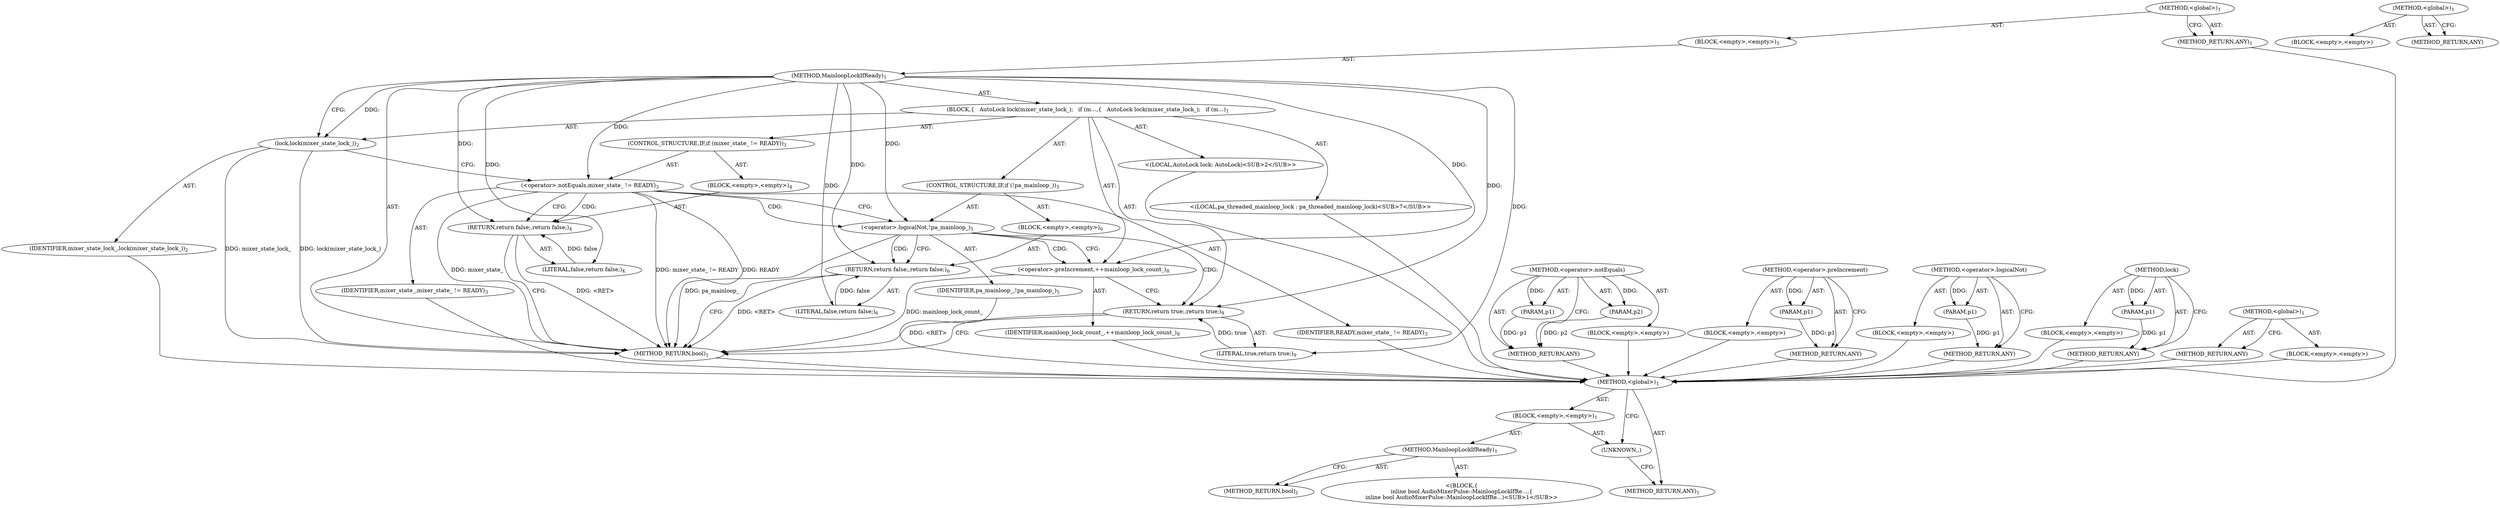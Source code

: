 digraph "&lt;global&gt;" {
vulnerable_6 [label=<(METHOD,&lt;global&gt;)<SUB>1</SUB>>];
vulnerable_7 [label=<(BLOCK,&lt;empty&gt;,&lt;empty&gt;)<SUB>1</SUB>>];
vulnerable_8 [label=<(METHOD,MainloopLockIfReady)<SUB>1</SUB>>];
vulnerable_9 [label=<(BLOCK,{
   AutoLock lock(mixer_state_lock_);
   if (m...,{
   AutoLock lock(mixer_state_lock_);
   if (m...)<SUB>1</SUB>>];
vulnerable_10 [label="<(LOCAL,AutoLock lock: AutoLock)<SUB>2</SUB>>"];
vulnerable_11 [label=<(lock,lock(mixer_state_lock_))<SUB>2</SUB>>];
vulnerable_12 [label=<(IDENTIFIER,mixer_state_lock_,lock(mixer_state_lock_))<SUB>2</SUB>>];
vulnerable_13 [label=<(CONTROL_STRUCTURE,IF,if (mixer_state_ != READY))<SUB>3</SUB>>];
vulnerable_14 [label=<(&lt;operator&gt;.notEquals,mixer_state_ != READY)<SUB>3</SUB>>];
vulnerable_15 [label=<(IDENTIFIER,mixer_state_,mixer_state_ != READY)<SUB>3</SUB>>];
vulnerable_16 [label=<(IDENTIFIER,READY,mixer_state_ != READY)<SUB>3</SUB>>];
vulnerable_17 [label=<(BLOCK,&lt;empty&gt;,&lt;empty&gt;)<SUB>4</SUB>>];
vulnerable_18 [label=<(RETURN,return false;,return false;)<SUB>4</SUB>>];
vulnerable_19 [label=<(LITERAL,false,return false;)<SUB>4</SUB>>];
vulnerable_20 [label=<(CONTROL_STRUCTURE,IF,if (!pa_mainloop_))<SUB>5</SUB>>];
vulnerable_21 [label=<(&lt;operator&gt;.logicalNot,!pa_mainloop_)<SUB>5</SUB>>];
vulnerable_22 [label=<(IDENTIFIER,pa_mainloop_,!pa_mainloop_)<SUB>5</SUB>>];
vulnerable_23 [label=<(BLOCK,&lt;empty&gt;,&lt;empty&gt;)<SUB>6</SUB>>];
vulnerable_24 [label=<(RETURN,return false;,return false;)<SUB>6</SUB>>];
vulnerable_25 [label=<(LITERAL,false,return false;)<SUB>6</SUB>>];
vulnerable_26 [label="<(LOCAL,pa_threaded_mainloop_lock : pa_threaded_mainloop_lock)<SUB>7</SUB>>"];
vulnerable_27 [label=<(&lt;operator&gt;.preIncrement,++mainloop_lock_count_)<SUB>8</SUB>>];
vulnerable_28 [label=<(IDENTIFIER,mainloop_lock_count_,++mainloop_lock_count_)<SUB>8</SUB>>];
vulnerable_29 [label=<(RETURN,return true;,return true;)<SUB>9</SUB>>];
vulnerable_30 [label=<(LITERAL,true,return true;)<SUB>9</SUB>>];
vulnerable_31 [label=<(METHOD_RETURN,bool)<SUB>1</SUB>>];
vulnerable_33 [label=<(METHOD_RETURN,ANY)<SUB>1</SUB>>];
vulnerable_56 [label=<(METHOD,&lt;operator&gt;.notEquals)>];
vulnerable_57 [label=<(PARAM,p1)>];
vulnerable_58 [label=<(PARAM,p2)>];
vulnerable_59 [label=<(BLOCK,&lt;empty&gt;,&lt;empty&gt;)>];
vulnerable_60 [label=<(METHOD_RETURN,ANY)>];
vulnerable_65 [label=<(METHOD,&lt;operator&gt;.preIncrement)>];
vulnerable_66 [label=<(PARAM,p1)>];
vulnerable_67 [label=<(BLOCK,&lt;empty&gt;,&lt;empty&gt;)>];
vulnerable_68 [label=<(METHOD_RETURN,ANY)>];
vulnerable_61 [label=<(METHOD,&lt;operator&gt;.logicalNot)>];
vulnerable_62 [label=<(PARAM,p1)>];
vulnerable_63 [label=<(BLOCK,&lt;empty&gt;,&lt;empty&gt;)>];
vulnerable_64 [label=<(METHOD_RETURN,ANY)>];
vulnerable_52 [label=<(METHOD,lock)>];
vulnerable_53 [label=<(PARAM,p1)>];
vulnerable_54 [label=<(BLOCK,&lt;empty&gt;,&lt;empty&gt;)>];
vulnerable_55 [label=<(METHOD_RETURN,ANY)>];
vulnerable_46 [label=<(METHOD,&lt;global&gt;)<SUB>1</SUB>>];
vulnerable_47 [label=<(BLOCK,&lt;empty&gt;,&lt;empty&gt;)>];
vulnerable_48 [label=<(METHOD_RETURN,ANY)>];
fixed_6 [label=<(METHOD,&lt;global&gt;)<SUB>1</SUB>>];
fixed_7 [label=<(BLOCK,&lt;empty&gt;,&lt;empty&gt;)<SUB>1</SUB>>];
fixed_8 [label=<(METHOD,MainloopLockIfReady)<SUB>1</SUB>>];
fixed_9 [label="<(BLOCK,{
inline bool AudioMixerPulse::MainloopLockIfRe...,{
inline bool AudioMixerPulse::MainloopLockIfRe...)<SUB>1</SUB>>"];
fixed_10 [label=<(METHOD_RETURN,bool)<SUB>1</SUB>>];
fixed_12 [label=<(UNKNOWN,,)>];
fixed_13 [label=<(METHOD_RETURN,ANY)<SUB>1</SUB>>];
fixed_22 [label=<(METHOD,&lt;global&gt;)<SUB>1</SUB>>];
fixed_23 [label=<(BLOCK,&lt;empty&gt;,&lt;empty&gt;)>];
fixed_24 [label=<(METHOD_RETURN,ANY)>];
vulnerable_6 -> vulnerable_7  [key=0, label="AST: "];
vulnerable_6 -> vulnerable_33  [key=0, label="AST: "];
vulnerable_6 -> vulnerable_33  [key=1, label="CFG: "];
vulnerable_7 -> vulnerable_8  [key=0, label="AST: "];
vulnerable_8 -> vulnerable_9  [key=0, label="AST: "];
vulnerable_8 -> vulnerable_31  [key=0, label="AST: "];
vulnerable_8 -> vulnerable_11  [key=0, label="CFG: "];
vulnerable_8 -> vulnerable_11  [key=1, label="DDG: "];
vulnerable_8 -> vulnerable_29  [key=0, label="DDG: "];
vulnerable_8 -> vulnerable_27  [key=0, label="DDG: "];
vulnerable_8 -> vulnerable_30  [key=0, label="DDG: "];
vulnerable_8 -> vulnerable_14  [key=0, label="DDG: "];
vulnerable_8 -> vulnerable_18  [key=0, label="DDG: "];
vulnerable_8 -> vulnerable_21  [key=0, label="DDG: "];
vulnerable_8 -> vulnerable_24  [key=0, label="DDG: "];
vulnerable_8 -> vulnerable_19  [key=0, label="DDG: "];
vulnerable_8 -> vulnerable_25  [key=0, label="DDG: "];
vulnerable_9 -> vulnerable_10  [key=0, label="AST: "];
vulnerable_9 -> vulnerable_11  [key=0, label="AST: "];
vulnerable_9 -> vulnerable_13  [key=0, label="AST: "];
vulnerable_9 -> vulnerable_20  [key=0, label="AST: "];
vulnerable_9 -> vulnerable_26  [key=0, label="AST: "];
vulnerable_9 -> vulnerable_27  [key=0, label="AST: "];
vulnerable_9 -> vulnerable_29  [key=0, label="AST: "];
vulnerable_10 -> fixed_6  [key=0];
vulnerable_11 -> vulnerable_12  [key=0, label="AST: "];
vulnerable_11 -> vulnerable_14  [key=0, label="CFG: "];
vulnerable_11 -> vulnerable_31  [key=0, label="DDG: lock(mixer_state_lock_)"];
vulnerable_11 -> vulnerable_31  [key=1, label="DDG: mixer_state_lock_"];
vulnerable_12 -> fixed_6  [key=0];
vulnerable_13 -> vulnerable_14  [key=0, label="AST: "];
vulnerable_13 -> vulnerable_17  [key=0, label="AST: "];
vulnerable_14 -> vulnerable_15  [key=0, label="AST: "];
vulnerable_14 -> vulnerable_16  [key=0, label="AST: "];
vulnerable_14 -> vulnerable_18  [key=0, label="CFG: "];
vulnerable_14 -> vulnerable_18  [key=1, label="CDG: "];
vulnerable_14 -> vulnerable_21  [key=0, label="CFG: "];
vulnerable_14 -> vulnerable_21  [key=1, label="CDG: "];
vulnerable_14 -> vulnerable_31  [key=0, label="DDG: mixer_state_"];
vulnerable_14 -> vulnerable_31  [key=1, label="DDG: mixer_state_ != READY"];
vulnerable_14 -> vulnerable_31  [key=2, label="DDG: READY"];
vulnerable_15 -> fixed_6  [key=0];
vulnerable_16 -> fixed_6  [key=0];
vulnerable_17 -> vulnerable_18  [key=0, label="AST: "];
vulnerable_18 -> vulnerable_19  [key=0, label="AST: "];
vulnerable_18 -> vulnerable_31  [key=0, label="CFG: "];
vulnerable_18 -> vulnerable_31  [key=1, label="DDG: &lt;RET&gt;"];
vulnerable_19 -> vulnerable_18  [key=0, label="DDG: false"];
vulnerable_20 -> vulnerable_21  [key=0, label="AST: "];
vulnerable_20 -> vulnerable_23  [key=0, label="AST: "];
vulnerable_21 -> vulnerable_22  [key=0, label="AST: "];
vulnerable_21 -> vulnerable_24  [key=0, label="CFG: "];
vulnerable_21 -> vulnerable_24  [key=1, label="CDG: "];
vulnerable_21 -> vulnerable_27  [key=0, label="CFG: "];
vulnerable_21 -> vulnerable_27  [key=1, label="CDG: "];
vulnerable_21 -> vulnerable_31  [key=0, label="DDG: pa_mainloop_"];
vulnerable_21 -> vulnerable_29  [key=0, label="CDG: "];
vulnerable_22 -> fixed_6  [key=0];
vulnerable_23 -> vulnerable_24  [key=0, label="AST: "];
vulnerable_24 -> vulnerable_25  [key=0, label="AST: "];
vulnerable_24 -> vulnerable_31  [key=0, label="CFG: "];
vulnerable_24 -> vulnerable_31  [key=1, label="DDG: &lt;RET&gt;"];
vulnerable_25 -> vulnerable_24  [key=0, label="DDG: false"];
vulnerable_26 -> fixed_6  [key=0];
vulnerable_27 -> vulnerable_28  [key=0, label="AST: "];
vulnerable_27 -> vulnerable_29  [key=0, label="CFG: "];
vulnerable_27 -> vulnerable_31  [key=0, label="DDG: mainloop_lock_count_"];
vulnerable_28 -> fixed_6  [key=0];
vulnerable_29 -> vulnerable_30  [key=0, label="AST: "];
vulnerable_29 -> vulnerable_31  [key=0, label="CFG: "];
vulnerable_29 -> vulnerable_31  [key=1, label="DDG: &lt;RET&gt;"];
vulnerable_30 -> vulnerable_29  [key=0, label="DDG: true"];
vulnerable_31 -> fixed_6  [key=0];
vulnerable_33 -> fixed_6  [key=0];
vulnerable_56 -> vulnerable_57  [key=0, label="AST: "];
vulnerable_56 -> vulnerable_57  [key=1, label="DDG: "];
vulnerable_56 -> vulnerable_59  [key=0, label="AST: "];
vulnerable_56 -> vulnerable_58  [key=0, label="AST: "];
vulnerable_56 -> vulnerable_58  [key=1, label="DDG: "];
vulnerable_56 -> vulnerable_60  [key=0, label="AST: "];
vulnerable_56 -> vulnerable_60  [key=1, label="CFG: "];
vulnerable_57 -> vulnerable_60  [key=0, label="DDG: p1"];
vulnerable_58 -> vulnerable_60  [key=0, label="DDG: p2"];
vulnerable_59 -> fixed_6  [key=0];
vulnerable_60 -> fixed_6  [key=0];
vulnerable_65 -> vulnerable_66  [key=0, label="AST: "];
vulnerable_65 -> vulnerable_66  [key=1, label="DDG: "];
vulnerable_65 -> vulnerable_67  [key=0, label="AST: "];
vulnerable_65 -> vulnerable_68  [key=0, label="AST: "];
vulnerable_65 -> vulnerable_68  [key=1, label="CFG: "];
vulnerable_66 -> vulnerable_68  [key=0, label="DDG: p1"];
vulnerable_67 -> fixed_6  [key=0];
vulnerable_68 -> fixed_6  [key=0];
vulnerable_61 -> vulnerable_62  [key=0, label="AST: "];
vulnerable_61 -> vulnerable_62  [key=1, label="DDG: "];
vulnerable_61 -> vulnerable_63  [key=0, label="AST: "];
vulnerable_61 -> vulnerable_64  [key=0, label="AST: "];
vulnerable_61 -> vulnerable_64  [key=1, label="CFG: "];
vulnerable_62 -> vulnerable_64  [key=0, label="DDG: p1"];
vulnerable_63 -> fixed_6  [key=0];
vulnerable_64 -> fixed_6  [key=0];
vulnerable_52 -> vulnerable_53  [key=0, label="AST: "];
vulnerable_52 -> vulnerable_53  [key=1, label="DDG: "];
vulnerable_52 -> vulnerable_54  [key=0, label="AST: "];
vulnerable_52 -> vulnerable_55  [key=0, label="AST: "];
vulnerable_52 -> vulnerable_55  [key=1, label="CFG: "];
vulnerable_53 -> vulnerable_55  [key=0, label="DDG: p1"];
vulnerable_54 -> fixed_6  [key=0];
vulnerable_55 -> fixed_6  [key=0];
vulnerable_46 -> vulnerable_47  [key=0, label="AST: "];
vulnerable_46 -> vulnerable_48  [key=0, label="AST: "];
vulnerable_46 -> vulnerable_48  [key=1, label="CFG: "];
vulnerable_47 -> fixed_6  [key=0];
vulnerable_48 -> fixed_6  [key=0];
fixed_6 -> fixed_7  [key=0, label="AST: "];
fixed_6 -> fixed_13  [key=0, label="AST: "];
fixed_6 -> fixed_12  [key=0, label="CFG: "];
fixed_7 -> fixed_8  [key=0, label="AST: "];
fixed_7 -> fixed_12  [key=0, label="AST: "];
fixed_8 -> fixed_9  [key=0, label="AST: "];
fixed_8 -> fixed_10  [key=0, label="AST: "];
fixed_8 -> fixed_10  [key=1, label="CFG: "];
fixed_12 -> fixed_13  [key=0, label="CFG: "];
fixed_22 -> fixed_23  [key=0, label="AST: "];
fixed_22 -> fixed_24  [key=0, label="AST: "];
fixed_22 -> fixed_24  [key=1, label="CFG: "];
}

